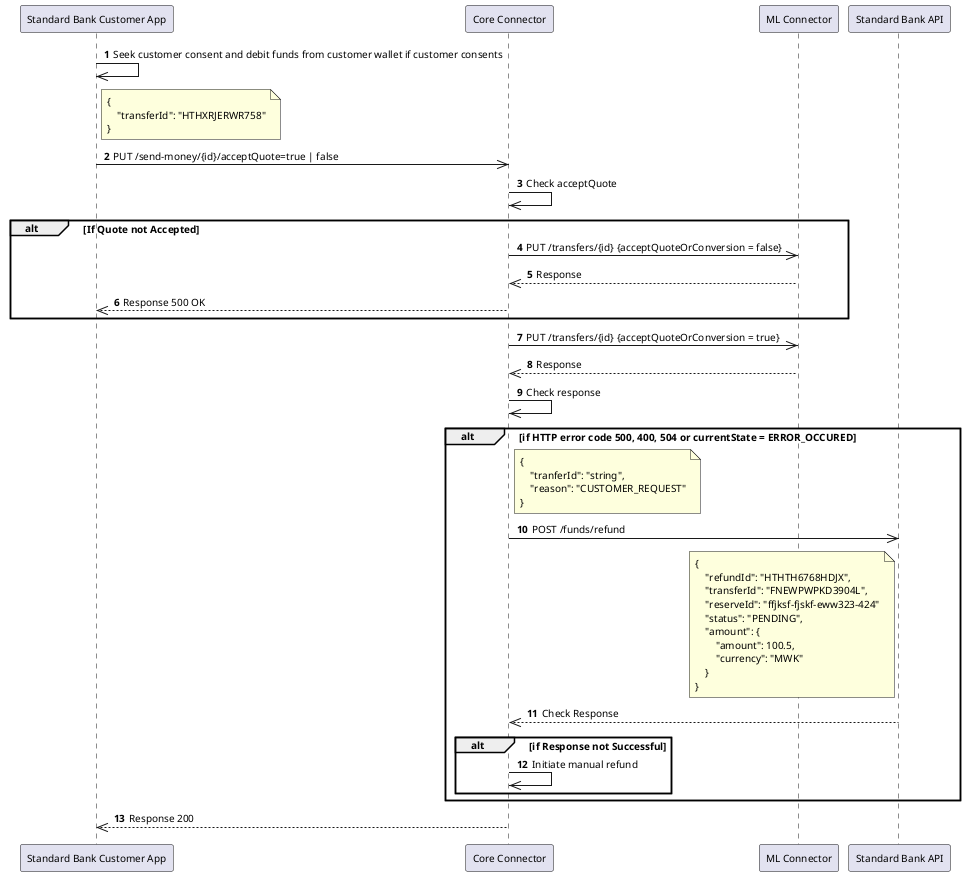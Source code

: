 @startuml name="handle-quote-acceptance"

skinparam defaultFontSize 10
autonumber

participant "Standard Bank Customer App" as App
participant "Core Connector" as Core
participant "ML Connector" as ML
participant "Standard Bank API" as BankAPI

App ->> App: Seek customer consent and debit funds from customer wallet if customer consents

note right of App
{
    "transferId": "HTHXRJERWR758"
}
end note
App ->> Core: PUT /send-money/{id}/acceptQuote=true | false

Core ->> Core: Check acceptQuote

alt If Quote not Accepted
    Core ->> ML: PUT /transfers/{id} {acceptQuoteOrConversion = false}
    ML -->> Core: Response
    Core -->> App: Response 500 OK
end

Core ->> ML: PUT /transfers/{id} {acceptQuoteOrConversion = true}
ML -->> Core: Response

Core ->> Core: Check response

alt if HTTP error code 500, 400, 504 or currentState = ERROR_OCCURED
    note right of Core
    {
        "tranferId": "string",
        "reason": "CUSTOMER_REQUEST"
    }
    end note
    Core ->> BankAPI: POST /funds/refund

    note left of BankAPI
    {
        "refundId": "HTHTH6768HDJX",
        "transferId": "FNEWPWPKD3904L",
        "reserveId": "ffjksf-fjskf-eww323-424"
        "status": "PENDING",
        "amount": {
            "amount": 100.5,
            "currency": "MWK"
        }
    }
    end note
    BankAPI -->> Core: Check Response

    alt if Response not Successful
        Core ->> Core: Initiate manual refund
    end
end

Core -->> App: Response 200

@enduml
